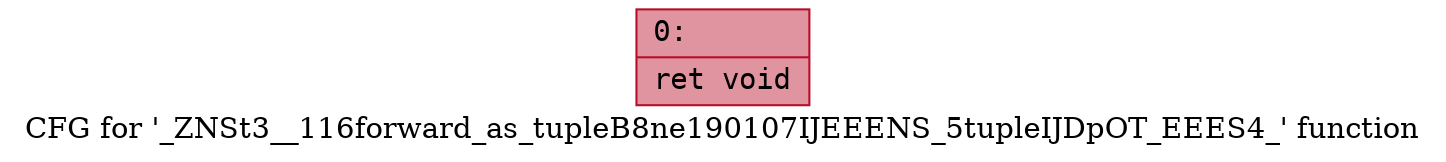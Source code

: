 digraph "CFG for '_ZNSt3__116forward_as_tupleB8ne190107IJEEENS_5tupleIJDpOT_EEES4_' function" {
	label="CFG for '_ZNSt3__116forward_as_tupleB8ne190107IJEEENS_5tupleIJDpOT_EEES4_' function";

	Node0x60000139c140 [shape=record,color="#b70d28ff", style=filled, fillcolor="#b70d2870" fontname="Courier",label="{0:\l|  ret void\l}"];
}
